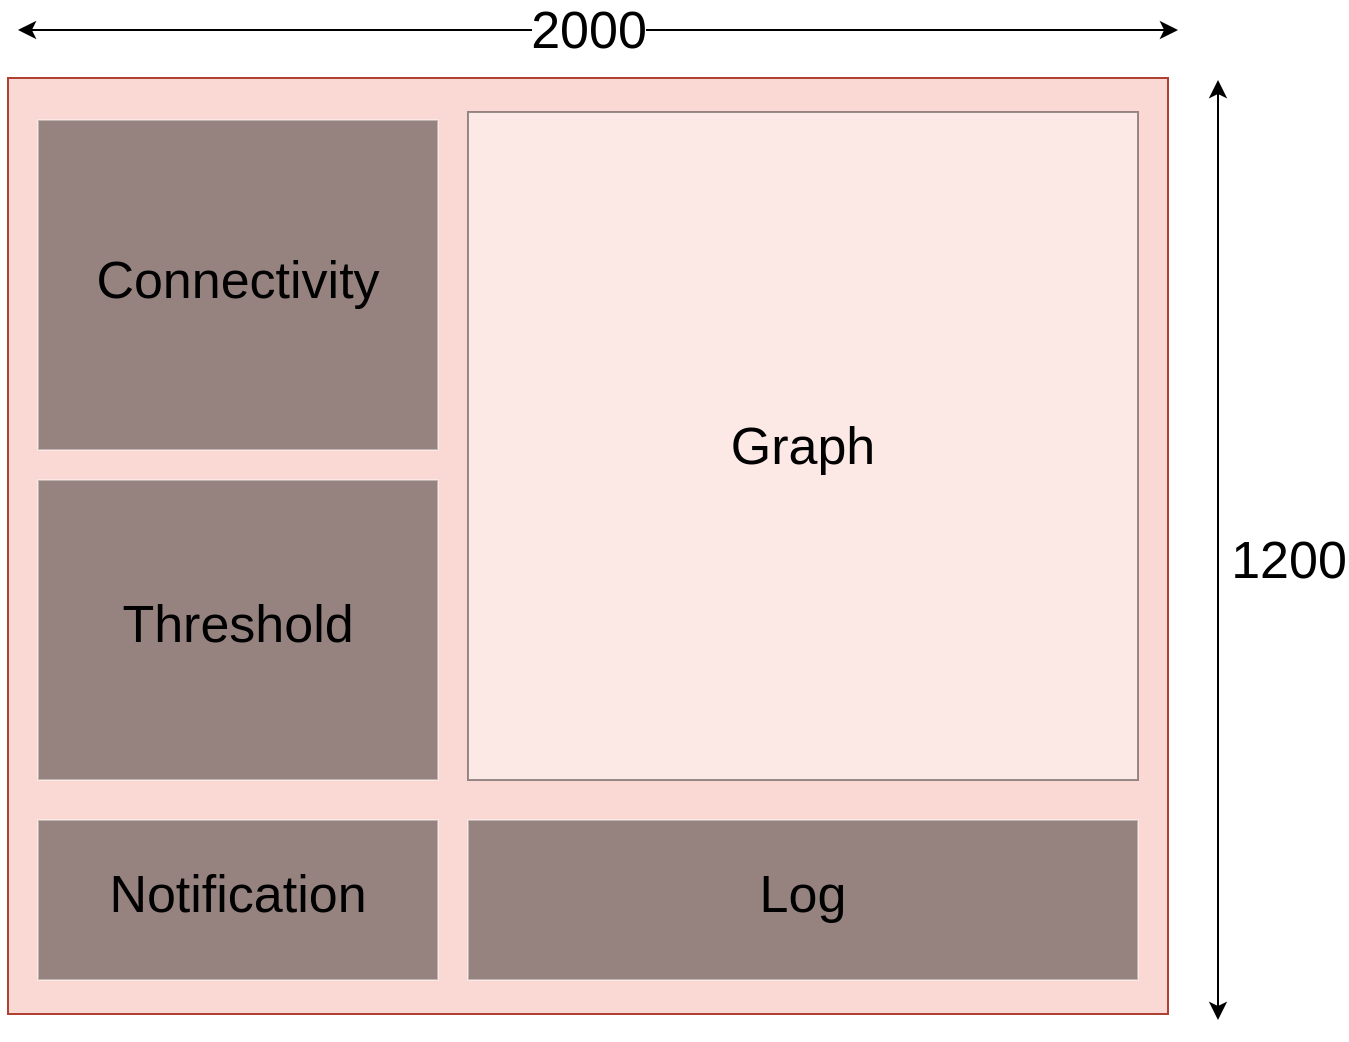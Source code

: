 <mxfile>
    <diagram id="IKoPhro0632xx9iPFfSu" name="OLED">
        <mxGraphModel dx="785" dy="487" grid="1" gridSize="5" guides="1" tooltips="1" connect="1" arrows="1" fold="1" page="1" pageScale="1" pageWidth="850" pageHeight="1100" math="0" shadow="0">
            <root>
                <mxCell id="0"/>
                <mxCell id="1" parent="0"/>
                <mxCell id="2" value="" style="rounded=0;whiteSpace=wrap;html=1;fillColor=#fad9d5;strokeColor=#ae4132;" parent="1" vertex="1">
                    <mxGeometry x="155" y="304" width="580" height="468" as="geometry"/>
                </mxCell>
                <mxCell id="3" value="&lt;font style=&quot;font-size: 26px;&quot;&gt;Graph&lt;/font&gt;" style="rounded=0;whiteSpace=wrap;html=1;opacity=40;imageWidth=24;imageHeight=24;" parent="1" vertex="1">
                    <mxGeometry x="385" y="321" width="335" height="334" as="geometry"/>
                </mxCell>
                <mxCell id="6" value="&lt;p style=&quot;line-height: 50%;&quot;&gt;&lt;font style=&quot;font-size: 26px;&quot;&gt;Connectivity&lt;/font&gt;&lt;/p&gt;" style="rounded=0;whiteSpace=wrap;html=1;fontSize=8;opacity=40;fillColor=#000000;strokeColor=#FFFFFF;" parent="1" vertex="1">
                    <mxGeometry x="170" y="325" width="200" height="165" as="geometry"/>
                </mxCell>
                <mxCell id="7" value="" style="endArrow=classic;startArrow=classic;html=1;" parent="1" edge="1">
                    <mxGeometry width="50" height="50" relative="1" as="geometry">
                        <mxPoint x="760" y="775" as="sourcePoint"/>
                        <mxPoint x="760" y="305" as="targetPoint"/>
                    </mxGeometry>
                </mxCell>
                <mxCell id="20" value="&lt;span style=&quot;font-size: 26px;&quot;&gt;1200&lt;/span&gt;" style="edgeLabel;html=1;align=center;verticalAlign=middle;resizable=0;points=[];fontSize=2;" parent="7" vertex="1" connectable="0">
                    <mxGeometry x="-0.053" y="1" relative="1" as="geometry">
                        <mxPoint x="36" y="-8" as="offset"/>
                    </mxGeometry>
                </mxCell>
                <mxCell id="9" value="" style="endArrow=classic;startArrow=classic;html=1;fontSize=5;" parent="1" edge="1">
                    <mxGeometry width="50" height="50" relative="1" as="geometry">
                        <mxPoint x="160" y="280" as="sourcePoint"/>
                        <mxPoint x="740" y="280" as="targetPoint"/>
                    </mxGeometry>
                </mxCell>
                <mxCell id="21" value="2000" style="edgeLabel;html=1;align=center;verticalAlign=middle;resizable=0;points=[];fontSize=26;" parent="9" vertex="1" connectable="0">
                    <mxGeometry x="-0.086" relative="1" as="geometry">
                        <mxPoint x="20" as="offset"/>
                    </mxGeometry>
                </mxCell>
                <mxCell id="14" value="&lt;p style=&quot;line-height: 50%;&quot;&gt;&lt;font style=&quot;font-size: 26px;&quot;&gt;Threshold&lt;/font&gt;&lt;/p&gt;" style="rounded=0;whiteSpace=wrap;html=1;fontSize=8;opacity=40;fillColor=#000000;strokeColor=#FFFFFF;" parent="1" vertex="1">
                    <mxGeometry x="170" y="505" width="200" height="150" as="geometry"/>
                </mxCell>
                <mxCell id="15" value="&lt;p style=&quot;line-height: 50%;&quot;&gt;&lt;font style=&quot;font-size: 26px;&quot;&gt;Notification&lt;/font&gt;&lt;/p&gt;" style="rounded=0;whiteSpace=wrap;html=1;fontSize=8;opacity=40;fillColor=#000000;strokeColor=#FFFFFF;" parent="1" vertex="1">
                    <mxGeometry x="170" y="675" width="200" height="80" as="geometry"/>
                </mxCell>
                <mxCell id="16" value="&lt;p style=&quot;line-height: 50%;&quot;&gt;&lt;font style=&quot;font-size: 26px;&quot;&gt;Log&lt;/font&gt;&lt;/p&gt;" style="rounded=0;whiteSpace=wrap;html=1;fontSize=8;opacity=40;fillColor=#000000;strokeColor=#FFFFFF;" parent="1" vertex="1">
                    <mxGeometry x="385" y="675" width="335" height="80" as="geometry"/>
                </mxCell>
            </root>
        </mxGraphModel>
    </diagram>
    <diagram id="Yfab8qHF7EpSdcHT0URQ" name="App">
        <mxGraphModel dx="538" dy="371" grid="1" gridSize="10" guides="1" tooltips="1" connect="1" arrows="1" fold="1" page="1" pageScale="1" pageWidth="850" pageHeight="1100" math="0" shadow="0">
            <root>
                <mxCell id="0"/>
                <mxCell id="1" parent="0"/>
                <mxCell id="KxarDFGGs3me0MCU-3dp-2" value="" style="rounded=0;whiteSpace=wrap;html=1;fontSize=4;fillColor=#000000;" vertex="1" parent="1">
                    <mxGeometry x="320" y="360" width="400" height="240" as="geometry"/>
                </mxCell>
                <mxCell id="KxarDFGGs3me0MCU-3dp-3" value="" style="rounded=0;whiteSpace=wrap;html=1;fontSize=4;fillColor=#000000;" vertex="1" parent="1">
                    <mxGeometry x="460" y="450" width="120" height="60" as="geometry"/>
                </mxCell>
            </root>
        </mxGraphModel>
    </diagram>
</mxfile>